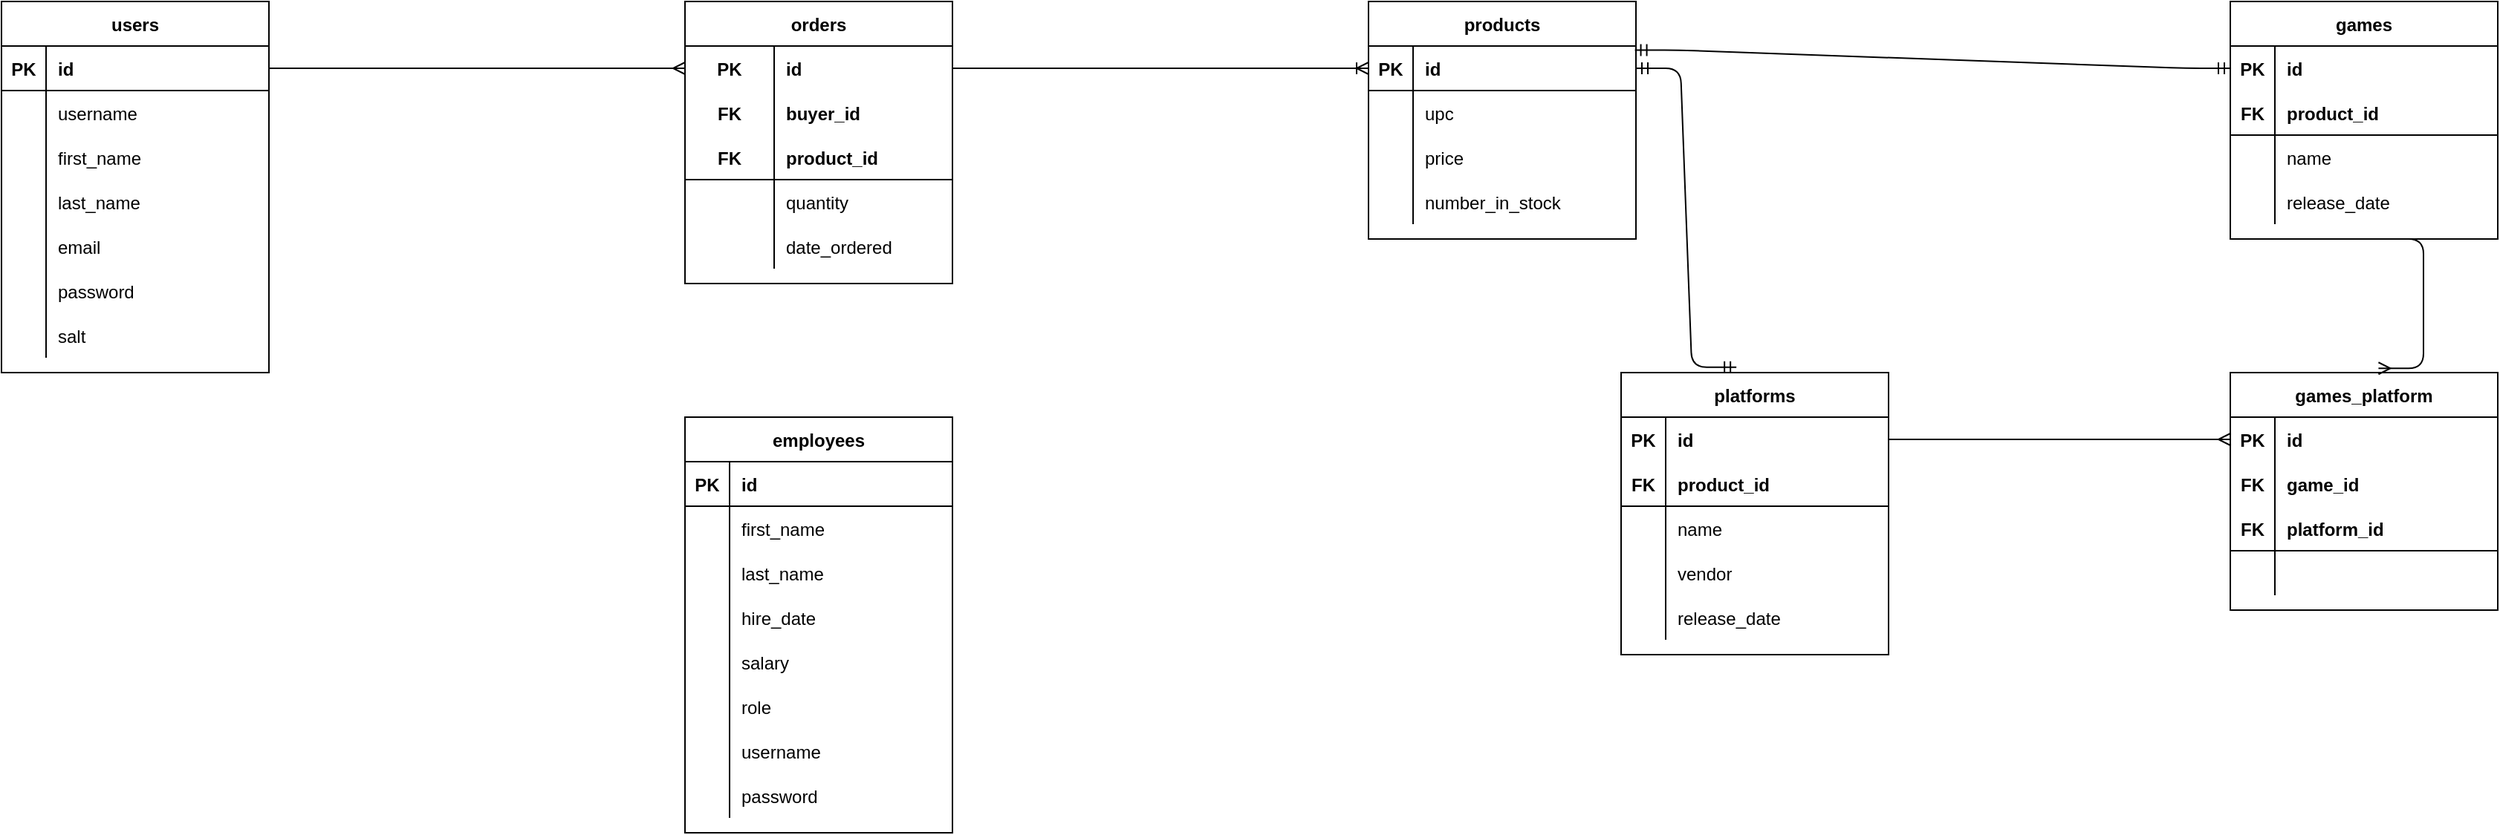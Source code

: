 <mxfile version="14.5.1" type="device"><diagram id="G26E-ykYxwDGsYZYh6n_" name="Page-1"><mxGraphModel dx="1086" dy="806" grid="1" gridSize="10" guides="1" tooltips="1" connect="1" arrows="1" fold="1" page="1" pageScale="1" pageWidth="850" pageHeight="1100" math="0" shadow="0"><root><mxCell id="0"/><mxCell id="1" parent="0"/><mxCell id="mY64443xv1ZQ0x1gWAAR-15" value="users" style="shape=table;startSize=30;container=1;collapsible=1;childLayout=tableLayout;fixedRows=1;rowLines=0;fontStyle=1;align=center;resizeLast=1;" parent="1" vertex="1"><mxGeometry width="180" height="250" as="geometry"/></mxCell><mxCell id="mY64443xv1ZQ0x1gWAAR-16" value="" style="shape=partialRectangle;collapsible=0;dropTarget=0;pointerEvents=0;fillColor=none;top=0;left=0;bottom=1;right=0;points=[[0,0.5],[1,0.5]];portConstraint=eastwest;" parent="mY64443xv1ZQ0x1gWAAR-15" vertex="1"><mxGeometry y="30" width="180" height="30" as="geometry"/></mxCell><mxCell id="mY64443xv1ZQ0x1gWAAR-17" value="PK" style="shape=partialRectangle;connectable=0;fillColor=none;top=0;left=0;bottom=0;right=0;fontStyle=1;overflow=hidden;" parent="mY64443xv1ZQ0x1gWAAR-16" vertex="1"><mxGeometry width="30" height="30" as="geometry"/></mxCell><mxCell id="mY64443xv1ZQ0x1gWAAR-18" value="id" style="shape=partialRectangle;connectable=0;fillColor=none;top=0;left=0;bottom=0;right=0;align=left;spacingLeft=6;fontStyle=1;overflow=hidden;" parent="mY64443xv1ZQ0x1gWAAR-16" vertex="1"><mxGeometry x="30" width="150" height="30" as="geometry"/></mxCell><mxCell id="mY64443xv1ZQ0x1gWAAR-19" value="" style="shape=partialRectangle;collapsible=0;dropTarget=0;pointerEvents=0;fillColor=none;top=0;left=0;bottom=0;right=0;points=[[0,0.5],[1,0.5]];portConstraint=eastwest;" parent="mY64443xv1ZQ0x1gWAAR-15" vertex="1"><mxGeometry y="60" width="180" height="30" as="geometry"/></mxCell><mxCell id="mY64443xv1ZQ0x1gWAAR-20" value="" style="shape=partialRectangle;connectable=0;fillColor=none;top=0;left=0;bottom=0;right=0;editable=1;overflow=hidden;" parent="mY64443xv1ZQ0x1gWAAR-19" vertex="1"><mxGeometry width="30" height="30" as="geometry"/></mxCell><mxCell id="mY64443xv1ZQ0x1gWAAR-21" value="username" style="shape=partialRectangle;connectable=0;fillColor=none;top=0;left=0;bottom=0;right=0;align=left;spacingLeft=6;overflow=hidden;" parent="mY64443xv1ZQ0x1gWAAR-19" vertex="1"><mxGeometry x="30" width="150" height="30" as="geometry"/></mxCell><mxCell id="1kDssaZdY7UqnwJodP0V-13" value="" style="shape=partialRectangle;collapsible=0;dropTarget=0;pointerEvents=0;fillColor=none;top=0;left=0;bottom=0;right=0;points=[[0,0.5],[1,0.5]];portConstraint=eastwest;" parent="mY64443xv1ZQ0x1gWAAR-15" vertex="1"><mxGeometry y="90" width="180" height="30" as="geometry"/></mxCell><mxCell id="1kDssaZdY7UqnwJodP0V-14" value="" style="shape=partialRectangle;connectable=0;fillColor=none;top=0;left=0;bottom=0;right=0;editable=1;overflow=hidden;" parent="1kDssaZdY7UqnwJodP0V-13" vertex="1"><mxGeometry width="30" height="30" as="geometry"/></mxCell><mxCell id="1kDssaZdY7UqnwJodP0V-15" value="first_name" style="shape=partialRectangle;connectable=0;fillColor=none;top=0;left=0;bottom=0;right=0;align=left;spacingLeft=6;overflow=hidden;" parent="1kDssaZdY7UqnwJodP0V-13" vertex="1"><mxGeometry x="30" width="150" height="30" as="geometry"/></mxCell><mxCell id="1kDssaZdY7UqnwJodP0V-16" value="" style="shape=partialRectangle;collapsible=0;dropTarget=0;pointerEvents=0;fillColor=none;top=0;left=0;bottom=0;right=0;points=[[0,0.5],[1,0.5]];portConstraint=eastwest;" parent="mY64443xv1ZQ0x1gWAAR-15" vertex="1"><mxGeometry y="120" width="180" height="30" as="geometry"/></mxCell><mxCell id="1kDssaZdY7UqnwJodP0V-17" value="" style="shape=partialRectangle;connectable=0;fillColor=none;top=0;left=0;bottom=0;right=0;editable=1;overflow=hidden;" parent="1kDssaZdY7UqnwJodP0V-16" vertex="1"><mxGeometry width="30" height="30" as="geometry"/></mxCell><mxCell id="1kDssaZdY7UqnwJodP0V-18" value="last_name" style="shape=partialRectangle;connectable=0;fillColor=none;top=0;left=0;bottom=0;right=0;align=left;spacingLeft=6;overflow=hidden;" parent="1kDssaZdY7UqnwJodP0V-16" vertex="1"><mxGeometry x="30" width="150" height="30" as="geometry"/></mxCell><mxCell id="mY64443xv1ZQ0x1gWAAR-22" value="" style="shape=partialRectangle;collapsible=0;dropTarget=0;pointerEvents=0;fillColor=none;top=0;left=0;bottom=0;right=0;points=[[0,0.5],[1,0.5]];portConstraint=eastwest;" parent="mY64443xv1ZQ0x1gWAAR-15" vertex="1"><mxGeometry y="150" width="180" height="30" as="geometry"/></mxCell><mxCell id="mY64443xv1ZQ0x1gWAAR-23" value="" style="shape=partialRectangle;connectable=0;fillColor=none;top=0;left=0;bottom=0;right=0;editable=1;overflow=hidden;" parent="mY64443xv1ZQ0x1gWAAR-22" vertex="1"><mxGeometry width="30" height="30" as="geometry"/></mxCell><mxCell id="mY64443xv1ZQ0x1gWAAR-24" value="email" style="shape=partialRectangle;connectable=0;fillColor=none;top=0;left=0;bottom=0;right=0;align=left;spacingLeft=6;overflow=hidden;" parent="mY64443xv1ZQ0x1gWAAR-22" vertex="1"><mxGeometry x="30" width="150" height="30" as="geometry"/></mxCell><mxCell id="GZWoHQULBChoiN0Cl1vv-1" value="" style="shape=partialRectangle;collapsible=0;dropTarget=0;pointerEvents=0;fillColor=none;top=0;left=0;bottom=0;right=0;points=[[0,0.5],[1,0.5]];portConstraint=eastwest;" parent="mY64443xv1ZQ0x1gWAAR-15" vertex="1"><mxGeometry y="180" width="180" height="30" as="geometry"/></mxCell><mxCell id="GZWoHQULBChoiN0Cl1vv-2" value="" style="shape=partialRectangle;connectable=0;fillColor=none;top=0;left=0;bottom=0;right=0;editable=1;overflow=hidden;" parent="GZWoHQULBChoiN0Cl1vv-1" vertex="1"><mxGeometry width="30" height="30" as="geometry"/></mxCell><mxCell id="GZWoHQULBChoiN0Cl1vv-3" value="password" style="shape=partialRectangle;connectable=0;fillColor=none;top=0;left=0;bottom=0;right=0;align=left;spacingLeft=6;overflow=hidden;" parent="GZWoHQULBChoiN0Cl1vv-1" vertex="1"><mxGeometry x="30" width="150" height="30" as="geometry"/></mxCell><mxCell id="mY64443xv1ZQ0x1gWAAR-25" value="" style="shape=partialRectangle;collapsible=0;dropTarget=0;pointerEvents=0;fillColor=none;top=0;left=0;bottom=0;right=0;points=[[0,0.5],[1,0.5]];portConstraint=eastwest;" parent="mY64443xv1ZQ0x1gWAAR-15" vertex="1"><mxGeometry y="210" width="180" height="30" as="geometry"/></mxCell><mxCell id="mY64443xv1ZQ0x1gWAAR-26" value="" style="shape=partialRectangle;connectable=0;fillColor=none;top=0;left=0;bottom=0;right=0;editable=1;overflow=hidden;" parent="mY64443xv1ZQ0x1gWAAR-25" vertex="1"><mxGeometry width="30" height="30" as="geometry"/></mxCell><mxCell id="mY64443xv1ZQ0x1gWAAR-27" value="salt" style="shape=partialRectangle;connectable=0;fillColor=none;top=0;left=0;bottom=0;right=0;align=left;spacingLeft=6;overflow=hidden;" parent="mY64443xv1ZQ0x1gWAAR-25" vertex="1"><mxGeometry x="30" width="150" height="30" as="geometry"/></mxCell><mxCell id="1kDssaZdY7UqnwJodP0V-19" value="games" style="shape=table;startSize=30;container=1;collapsible=1;childLayout=tableLayout;fixedRows=1;rowLines=0;fontStyle=1;align=center;resizeLast=1;" parent="1" vertex="1"><mxGeometry x="1500" width="180" height="160" as="geometry"/></mxCell><mxCell id="DZV9VDnNdscV79Uh0sp5-92" value="" style="shape=partialRectangle;collapsible=0;dropTarget=0;pointerEvents=0;fillColor=none;top=0;left=0;bottom=0;right=0;points=[[0,0.5],[1,0.5]];portConstraint=eastwest;strokeColor=#000000;strokeWidth=1;" parent="1kDssaZdY7UqnwJodP0V-19" vertex="1"><mxGeometry y="30" width="180" height="30" as="geometry"/></mxCell><mxCell id="DZV9VDnNdscV79Uh0sp5-93" value="PK" style="shape=partialRectangle;connectable=0;fillColor=none;top=0;left=0;bottom=0;right=0;fontStyle=1;overflow=hidden;" parent="DZV9VDnNdscV79Uh0sp5-92" vertex="1"><mxGeometry width="30" height="30" as="geometry"/></mxCell><mxCell id="DZV9VDnNdscV79Uh0sp5-94" value="id" style="shape=partialRectangle;connectable=0;fillColor=none;top=0;left=0;bottom=0;right=0;align=left;spacingLeft=6;fontStyle=1;overflow=hidden;" parent="DZV9VDnNdscV79Uh0sp5-92" vertex="1"><mxGeometry x="30" width="150" height="30" as="geometry"/></mxCell><mxCell id="1kDssaZdY7UqnwJodP0V-20" value="" style="shape=partialRectangle;collapsible=0;dropTarget=0;pointerEvents=0;fillColor=none;top=0;left=0;bottom=1;right=0;points=[[0,0.5],[1,0.5]];portConstraint=eastwest;" parent="1kDssaZdY7UqnwJodP0V-19" vertex="1"><mxGeometry y="60" width="180" height="30" as="geometry"/></mxCell><mxCell id="1kDssaZdY7UqnwJodP0V-21" value="FK" style="shape=partialRectangle;connectable=0;fillColor=none;top=0;left=0;bottom=0;right=0;fontStyle=1;overflow=hidden;" parent="1kDssaZdY7UqnwJodP0V-20" vertex="1"><mxGeometry width="30" height="30" as="geometry"/></mxCell><mxCell id="1kDssaZdY7UqnwJodP0V-22" value="product_id" style="shape=partialRectangle;connectable=0;fillColor=none;top=0;left=0;bottom=0;right=0;align=left;spacingLeft=6;fontStyle=1;overflow=hidden;" parent="1kDssaZdY7UqnwJodP0V-20" vertex="1"><mxGeometry x="30" width="150" height="30" as="geometry"/></mxCell><mxCell id="1kDssaZdY7UqnwJodP0V-23" value="" style="shape=partialRectangle;collapsible=0;dropTarget=0;pointerEvents=0;fillColor=none;top=0;left=0;bottom=0;right=0;points=[[0,0.5],[1,0.5]];portConstraint=eastwest;" parent="1kDssaZdY7UqnwJodP0V-19" vertex="1"><mxGeometry y="90" width="180" height="30" as="geometry"/></mxCell><mxCell id="1kDssaZdY7UqnwJodP0V-24" value="" style="shape=partialRectangle;connectable=0;fillColor=none;top=0;left=0;bottom=0;right=0;editable=1;overflow=hidden;" parent="1kDssaZdY7UqnwJodP0V-23" vertex="1"><mxGeometry width="30" height="30" as="geometry"/></mxCell><mxCell id="1kDssaZdY7UqnwJodP0V-25" value="name" style="shape=partialRectangle;connectable=0;fillColor=none;top=0;left=0;bottom=0;right=0;align=left;spacingLeft=6;overflow=hidden;" parent="1kDssaZdY7UqnwJodP0V-23" vertex="1"><mxGeometry x="30" width="150" height="30" as="geometry"/></mxCell><mxCell id="1kDssaZdY7UqnwJodP0V-35" value="" style="shape=partialRectangle;collapsible=0;dropTarget=0;pointerEvents=0;fillColor=none;top=0;left=0;bottom=0;right=0;points=[[0,0.5],[1,0.5]];portConstraint=eastwest;" parent="1kDssaZdY7UqnwJodP0V-19" vertex="1"><mxGeometry y="120" width="180" height="30" as="geometry"/></mxCell><mxCell id="1kDssaZdY7UqnwJodP0V-36" value="" style="shape=partialRectangle;connectable=0;fillColor=none;top=0;left=0;bottom=0;right=0;editable=1;overflow=hidden;" parent="1kDssaZdY7UqnwJodP0V-35" vertex="1"><mxGeometry width="30" height="30" as="geometry"/></mxCell><mxCell id="1kDssaZdY7UqnwJodP0V-37" value="release_date" style="shape=partialRectangle;connectable=0;fillColor=none;top=0;left=0;bottom=0;right=0;align=left;spacingLeft=6;overflow=hidden;" parent="1kDssaZdY7UqnwJodP0V-35" vertex="1"><mxGeometry x="30" width="150" height="30" as="geometry"/></mxCell><mxCell id="DZV9VDnNdscV79Uh0sp5-1" value="games_platform" style="shape=table;startSize=30;container=1;collapsible=1;childLayout=tableLayout;fixedRows=1;rowLines=0;fontStyle=1;align=center;resizeLast=1;" parent="1" vertex="1"><mxGeometry x="1500" y="250" width="180" height="160" as="geometry"/></mxCell><mxCell id="DZV9VDnNdscV79Uh0sp5-43" value="" style="shape=partialRectangle;collapsible=0;dropTarget=0;pointerEvents=0;fillColor=none;top=0;left=0;bottom=0;right=0;points=[[0,0.5],[1,0.5]];portConstraint=eastwest;" parent="DZV9VDnNdscV79Uh0sp5-1" vertex="1"><mxGeometry y="30" width="180" height="30" as="geometry"/></mxCell><mxCell id="DZV9VDnNdscV79Uh0sp5-44" value="PK" style="shape=partialRectangle;connectable=0;fillColor=none;top=0;left=0;bottom=0;right=0;fontStyle=1;overflow=hidden;" parent="DZV9VDnNdscV79Uh0sp5-43" vertex="1"><mxGeometry width="30" height="30" as="geometry"/></mxCell><mxCell id="DZV9VDnNdscV79Uh0sp5-45" value="id" style="shape=partialRectangle;connectable=0;fillColor=none;top=0;left=0;bottom=0;right=0;align=left;spacingLeft=6;fontStyle=1;overflow=hidden;" parent="DZV9VDnNdscV79Uh0sp5-43" vertex="1"><mxGeometry x="30" width="150" height="30" as="geometry"/></mxCell><mxCell id="DZV9VDnNdscV79Uh0sp5-46" value="" style="shape=partialRectangle;collapsible=0;dropTarget=0;pointerEvents=0;fillColor=none;top=0;left=0;bottom=0;right=0;points=[[0,0.5],[1,0.5]];portConstraint=eastwest;" parent="DZV9VDnNdscV79Uh0sp5-1" vertex="1"><mxGeometry y="60" width="180" height="30" as="geometry"/></mxCell><mxCell id="DZV9VDnNdscV79Uh0sp5-47" value="FK" style="shape=partialRectangle;connectable=0;fillColor=none;top=0;left=0;bottom=0;right=0;fontStyle=1;overflow=hidden;" parent="DZV9VDnNdscV79Uh0sp5-46" vertex="1"><mxGeometry width="30" height="30" as="geometry"/></mxCell><mxCell id="DZV9VDnNdscV79Uh0sp5-48" value="game_id" style="shape=partialRectangle;connectable=0;fillColor=none;top=0;left=0;bottom=0;right=0;align=left;spacingLeft=6;fontStyle=1;overflow=hidden;" parent="DZV9VDnNdscV79Uh0sp5-46" vertex="1"><mxGeometry x="30" width="150" height="30" as="geometry"/></mxCell><mxCell id="DZV9VDnNdscV79Uh0sp5-2" value="" style="shape=partialRectangle;collapsible=0;dropTarget=0;pointerEvents=0;fillColor=none;top=0;left=0;bottom=1;right=0;points=[[0,0.5],[1,0.5]];portConstraint=eastwest;" parent="DZV9VDnNdscV79Uh0sp5-1" vertex="1"><mxGeometry y="90" width="180" height="30" as="geometry"/></mxCell><mxCell id="DZV9VDnNdscV79Uh0sp5-3" value="FK" style="shape=partialRectangle;connectable=0;fillColor=none;top=0;left=0;bottom=0;right=0;fontStyle=1;overflow=hidden;" parent="DZV9VDnNdscV79Uh0sp5-2" vertex="1"><mxGeometry width="30" height="30" as="geometry"/></mxCell><mxCell id="DZV9VDnNdscV79Uh0sp5-4" value="platform_id" style="shape=partialRectangle;connectable=0;fillColor=none;top=0;left=0;bottom=0;right=0;align=left;spacingLeft=6;fontStyle=1;overflow=hidden;" parent="DZV9VDnNdscV79Uh0sp5-2" vertex="1"><mxGeometry x="30" width="150" height="30" as="geometry"/></mxCell><mxCell id="DZV9VDnNdscV79Uh0sp5-18" value="" style="shape=partialRectangle;collapsible=0;dropTarget=0;pointerEvents=0;fillColor=none;top=0;left=0;bottom=0;right=0;points=[[0,0.5],[1,0.5]];portConstraint=eastwest;" parent="DZV9VDnNdscV79Uh0sp5-1" vertex="1"><mxGeometry y="120" width="180" height="30" as="geometry"/></mxCell><mxCell id="DZV9VDnNdscV79Uh0sp5-19" value="" style="shape=partialRectangle;connectable=0;fillColor=none;top=0;left=0;bottom=0;right=0;fontStyle=1;overflow=hidden;" parent="DZV9VDnNdscV79Uh0sp5-18" vertex="1"><mxGeometry width="30" height="30" as="geometry"/></mxCell><mxCell id="DZV9VDnNdscV79Uh0sp5-20" value="" style="shape=partialRectangle;connectable=0;fillColor=none;top=0;left=0;bottom=0;right=0;align=left;spacingLeft=6;fontStyle=1;overflow=hidden;" parent="DZV9VDnNdscV79Uh0sp5-18" vertex="1"><mxGeometry x="30" width="150" height="30" as="geometry"/></mxCell><mxCell id="DZV9VDnNdscV79Uh0sp5-21" value="platforms" style="shape=table;startSize=30;container=1;collapsible=1;childLayout=tableLayout;fixedRows=1;rowLines=0;fontStyle=1;align=center;resizeLast=1;" parent="1" vertex="1"><mxGeometry x="1090" y="250" width="180" height="190" as="geometry"/></mxCell><mxCell id="DZV9VDnNdscV79Uh0sp5-95" value="" style="shape=partialRectangle;collapsible=0;dropTarget=0;pointerEvents=0;fillColor=none;top=0;left=0;bottom=0;right=0;points=[[0,0.5],[1,0.5]];portConstraint=eastwest;strokeColor=#000000;strokeWidth=1;" parent="DZV9VDnNdscV79Uh0sp5-21" vertex="1"><mxGeometry y="30" width="180" height="30" as="geometry"/></mxCell><mxCell id="DZV9VDnNdscV79Uh0sp5-96" value="PK" style="shape=partialRectangle;connectable=0;fillColor=none;top=0;left=0;bottom=0;right=0;fontStyle=1;overflow=hidden;" parent="DZV9VDnNdscV79Uh0sp5-95" vertex="1"><mxGeometry width="30" height="30" as="geometry"/></mxCell><mxCell id="DZV9VDnNdscV79Uh0sp5-97" value="id" style="shape=partialRectangle;connectable=0;fillColor=none;top=0;left=0;bottom=0;right=0;align=left;spacingLeft=6;fontStyle=1;overflow=hidden;" parent="DZV9VDnNdscV79Uh0sp5-95" vertex="1"><mxGeometry x="30" width="150" height="30" as="geometry"/></mxCell><mxCell id="DZV9VDnNdscV79Uh0sp5-22" value="" style="shape=partialRectangle;collapsible=0;dropTarget=0;pointerEvents=0;fillColor=none;top=0;left=0;bottom=1;right=0;points=[[0,0.5],[1,0.5]];portConstraint=eastwest;" parent="DZV9VDnNdscV79Uh0sp5-21" vertex="1"><mxGeometry y="60" width="180" height="30" as="geometry"/></mxCell><mxCell id="DZV9VDnNdscV79Uh0sp5-23" value="FK" style="shape=partialRectangle;connectable=0;fillColor=none;top=0;left=0;bottom=0;right=0;fontStyle=1;overflow=hidden;" parent="DZV9VDnNdscV79Uh0sp5-22" vertex="1"><mxGeometry width="30" height="30" as="geometry"/></mxCell><mxCell id="DZV9VDnNdscV79Uh0sp5-24" value="product_id" style="shape=partialRectangle;connectable=0;fillColor=none;top=0;left=0;bottom=0;right=0;align=left;spacingLeft=6;fontStyle=1;overflow=hidden;" parent="DZV9VDnNdscV79Uh0sp5-22" vertex="1"><mxGeometry x="30" width="150" height="30" as="geometry"/></mxCell><mxCell id="DZV9VDnNdscV79Uh0sp5-25" value="" style="shape=partialRectangle;collapsible=0;dropTarget=0;pointerEvents=0;fillColor=none;top=0;left=0;bottom=0;right=0;points=[[0,0.5],[1,0.5]];portConstraint=eastwest;" parent="DZV9VDnNdscV79Uh0sp5-21" vertex="1"><mxGeometry y="90" width="180" height="30" as="geometry"/></mxCell><mxCell id="DZV9VDnNdscV79Uh0sp5-26" value="" style="shape=partialRectangle;connectable=0;fillColor=none;top=0;left=0;bottom=0;right=0;editable=1;overflow=hidden;" parent="DZV9VDnNdscV79Uh0sp5-25" vertex="1"><mxGeometry width="30" height="30" as="geometry"/></mxCell><mxCell id="DZV9VDnNdscV79Uh0sp5-27" value="name" style="shape=partialRectangle;connectable=0;fillColor=none;top=0;left=0;bottom=0;right=0;align=left;spacingLeft=6;overflow=hidden;" parent="DZV9VDnNdscV79Uh0sp5-25" vertex="1"><mxGeometry x="30" width="150" height="30" as="geometry"/></mxCell><mxCell id="DZV9VDnNdscV79Uh0sp5-28" value="" style="shape=partialRectangle;collapsible=0;dropTarget=0;pointerEvents=0;fillColor=none;top=0;left=0;bottom=0;right=0;points=[[0,0.5],[1,0.5]];portConstraint=eastwest;" parent="DZV9VDnNdscV79Uh0sp5-21" vertex="1"><mxGeometry y="120" width="180" height="30" as="geometry"/></mxCell><mxCell id="DZV9VDnNdscV79Uh0sp5-29" value="" style="shape=partialRectangle;connectable=0;fillColor=none;top=0;left=0;bottom=0;right=0;editable=1;overflow=hidden;" parent="DZV9VDnNdscV79Uh0sp5-28" vertex="1"><mxGeometry width="30" height="30" as="geometry"/></mxCell><mxCell id="DZV9VDnNdscV79Uh0sp5-30" value="vendor" style="shape=partialRectangle;connectable=0;fillColor=none;top=0;left=0;bottom=0;right=0;align=left;spacingLeft=6;overflow=hidden;" parent="DZV9VDnNdscV79Uh0sp5-28" vertex="1"><mxGeometry x="30" width="150" height="30" as="geometry"/></mxCell><mxCell id="DZV9VDnNdscV79Uh0sp5-31" value="" style="shape=partialRectangle;collapsible=0;dropTarget=0;pointerEvents=0;fillColor=none;top=0;left=0;bottom=0;right=0;points=[[0,0.5],[1,0.5]];portConstraint=eastwest;" parent="DZV9VDnNdscV79Uh0sp5-21" vertex="1"><mxGeometry y="150" width="180" height="30" as="geometry"/></mxCell><mxCell id="DZV9VDnNdscV79Uh0sp5-32" value="" style="shape=partialRectangle;connectable=0;fillColor=none;top=0;left=0;bottom=0;right=0;editable=1;overflow=hidden;" parent="DZV9VDnNdscV79Uh0sp5-31" vertex="1"><mxGeometry width="30" height="30" as="geometry"/></mxCell><mxCell id="DZV9VDnNdscV79Uh0sp5-33" value="release_date" style="shape=partialRectangle;connectable=0;fillColor=none;top=0;left=0;bottom=0;right=0;align=left;spacingLeft=6;overflow=hidden;" parent="DZV9VDnNdscV79Uh0sp5-31" vertex="1"><mxGeometry x="30" width="150" height="30" as="geometry"/></mxCell><mxCell id="DZV9VDnNdscV79Uh0sp5-58" value="orders" style="shape=table;startSize=30;container=1;collapsible=1;childLayout=tableLayout;fixedRows=1;rowLines=0;fontStyle=1;align=center;resizeLast=1;" parent="1" vertex="1"><mxGeometry x="460" width="180" height="190" as="geometry"/></mxCell><mxCell id="DZV9VDnNdscV79Uh0sp5-59" value="" style="shape=partialRectangle;collapsible=0;dropTarget=0;pointerEvents=0;fillColor=none;top=0;left=0;bottom=0;right=0;points=[[0,0.5],[1,0.5]];portConstraint=eastwest;" parent="DZV9VDnNdscV79Uh0sp5-58" vertex="1"><mxGeometry y="30" width="180" height="30" as="geometry"/></mxCell><mxCell id="DZV9VDnNdscV79Uh0sp5-60" value="PK" style="shape=partialRectangle;connectable=0;fillColor=none;top=0;left=0;bottom=0;right=0;fontStyle=1;overflow=hidden;" parent="DZV9VDnNdscV79Uh0sp5-59" vertex="1"><mxGeometry width="60" height="30" as="geometry"/></mxCell><mxCell id="DZV9VDnNdscV79Uh0sp5-61" value="id" style="shape=partialRectangle;connectable=0;fillColor=none;top=0;left=0;bottom=0;right=0;align=left;spacingLeft=6;fontStyle=1;overflow=hidden;" parent="DZV9VDnNdscV79Uh0sp5-59" vertex="1"><mxGeometry x="60" width="120" height="30" as="geometry"/></mxCell><mxCell id="DZV9VDnNdscV79Uh0sp5-75" value="" style="shape=partialRectangle;collapsible=0;dropTarget=0;pointerEvents=0;fillColor=none;top=0;left=0;bottom=0;right=0;points=[[0,0.5],[1,0.5]];portConstraint=eastwest;strokeColor=#000000;strokeWidth=1;" parent="DZV9VDnNdscV79Uh0sp5-58" vertex="1"><mxGeometry y="60" width="180" height="30" as="geometry"/></mxCell><mxCell id="DZV9VDnNdscV79Uh0sp5-76" value="FK" style="shape=partialRectangle;connectable=0;fillColor=none;top=0;left=0;bottom=0;right=0;fontStyle=1;overflow=hidden;" parent="DZV9VDnNdscV79Uh0sp5-75" vertex="1"><mxGeometry width="60" height="30" as="geometry"/></mxCell><mxCell id="DZV9VDnNdscV79Uh0sp5-77" value="buyer_id" style="shape=partialRectangle;connectable=0;fillColor=none;top=0;left=0;bottom=0;right=0;align=left;spacingLeft=6;fontStyle=1;overflow=hidden;" parent="DZV9VDnNdscV79Uh0sp5-75" vertex="1"><mxGeometry x="60" width="120" height="30" as="geometry"/></mxCell><mxCell id="DZV9VDnNdscV79Uh0sp5-62" value="" style="shape=partialRectangle;collapsible=0;dropTarget=0;pointerEvents=0;fillColor=none;top=0;left=0;bottom=1;right=0;points=[[0,0.5],[1,0.5]];portConstraint=eastwest;" parent="DZV9VDnNdscV79Uh0sp5-58" vertex="1"><mxGeometry y="90" width="180" height="30" as="geometry"/></mxCell><mxCell id="DZV9VDnNdscV79Uh0sp5-63" value="FK" style="shape=partialRectangle;connectable=0;fillColor=none;top=0;left=0;bottom=0;right=0;fontStyle=1;overflow=hidden;" parent="DZV9VDnNdscV79Uh0sp5-62" vertex="1"><mxGeometry width="60" height="30" as="geometry"/></mxCell><mxCell id="DZV9VDnNdscV79Uh0sp5-64" value="product_id" style="shape=partialRectangle;connectable=0;fillColor=none;top=0;left=0;bottom=0;right=0;align=left;spacingLeft=6;fontStyle=1;overflow=hidden;" parent="DZV9VDnNdscV79Uh0sp5-62" vertex="1"><mxGeometry x="60" width="120" height="30" as="geometry"/></mxCell><mxCell id="DZV9VDnNdscV79Uh0sp5-65" value="" style="shape=partialRectangle;collapsible=0;dropTarget=0;pointerEvents=0;fillColor=none;top=0;left=0;bottom=0;right=0;points=[[0,0.5],[1,0.5]];portConstraint=eastwest;" parent="DZV9VDnNdscV79Uh0sp5-58" vertex="1"><mxGeometry y="120" width="180" height="30" as="geometry"/></mxCell><mxCell id="DZV9VDnNdscV79Uh0sp5-66" value="" style="shape=partialRectangle;connectable=0;fillColor=none;top=0;left=0;bottom=0;right=0;editable=1;overflow=hidden;" parent="DZV9VDnNdscV79Uh0sp5-65" vertex="1"><mxGeometry width="60" height="30" as="geometry"/></mxCell><mxCell id="DZV9VDnNdscV79Uh0sp5-67" value="quantity" style="shape=partialRectangle;connectable=0;fillColor=none;top=0;left=0;bottom=0;right=0;align=left;spacingLeft=6;overflow=hidden;" parent="DZV9VDnNdscV79Uh0sp5-65" vertex="1"><mxGeometry x="60" width="120" height="30" as="geometry"/></mxCell><mxCell id="DZV9VDnNdscV79Uh0sp5-68" value="" style="shape=partialRectangle;collapsible=0;dropTarget=0;pointerEvents=0;fillColor=none;top=0;left=0;bottom=0;right=0;points=[[0,0.5],[1,0.5]];portConstraint=eastwest;" parent="DZV9VDnNdscV79Uh0sp5-58" vertex="1"><mxGeometry y="150" width="180" height="30" as="geometry"/></mxCell><mxCell id="DZV9VDnNdscV79Uh0sp5-69" value="" style="shape=partialRectangle;connectable=0;fillColor=none;top=0;left=0;bottom=0;right=0;editable=1;overflow=hidden;" parent="DZV9VDnNdscV79Uh0sp5-68" vertex="1"><mxGeometry width="60" height="30" as="geometry"/></mxCell><mxCell id="DZV9VDnNdscV79Uh0sp5-70" value="date_ordered" style="shape=partialRectangle;connectable=0;fillColor=none;top=0;left=0;bottom=0;right=0;align=left;spacingLeft=6;overflow=hidden;" parent="DZV9VDnNdscV79Uh0sp5-68" vertex="1"><mxGeometry x="60" width="120" height="30" as="geometry"/></mxCell><mxCell id="DZV9VDnNdscV79Uh0sp5-78" value="products" style="shape=table;startSize=30;container=1;collapsible=1;childLayout=tableLayout;fixedRows=1;rowLines=0;fontStyle=1;align=center;resizeLast=1;strokeColor=#000000;strokeWidth=1;" parent="1" vertex="1"><mxGeometry x="920" width="180" height="160" as="geometry"/></mxCell><mxCell id="DZV9VDnNdscV79Uh0sp5-79" value="" style="shape=partialRectangle;collapsible=0;dropTarget=0;pointerEvents=0;fillColor=none;top=0;left=0;bottom=1;right=0;points=[[0,0.5],[1,0.5]];portConstraint=eastwest;" parent="DZV9VDnNdscV79Uh0sp5-78" vertex="1"><mxGeometry y="30" width="180" height="30" as="geometry"/></mxCell><mxCell id="DZV9VDnNdscV79Uh0sp5-80" value="PK" style="shape=partialRectangle;connectable=0;fillColor=none;top=0;left=0;bottom=0;right=0;fontStyle=1;overflow=hidden;" parent="DZV9VDnNdscV79Uh0sp5-79" vertex="1"><mxGeometry width="30" height="30" as="geometry"/></mxCell><mxCell id="DZV9VDnNdscV79Uh0sp5-81" value="id" style="shape=partialRectangle;connectable=0;fillColor=none;top=0;left=0;bottom=0;right=0;align=left;spacingLeft=6;fontStyle=1;overflow=hidden;" parent="DZV9VDnNdscV79Uh0sp5-79" vertex="1"><mxGeometry x="30" width="150" height="30" as="geometry"/></mxCell><mxCell id="DZV9VDnNdscV79Uh0sp5-82" value="" style="shape=partialRectangle;collapsible=0;dropTarget=0;pointerEvents=0;fillColor=none;top=0;left=0;bottom=0;right=0;points=[[0,0.5],[1,0.5]];portConstraint=eastwest;" parent="DZV9VDnNdscV79Uh0sp5-78" vertex="1"><mxGeometry y="60" width="180" height="30" as="geometry"/></mxCell><mxCell id="DZV9VDnNdscV79Uh0sp5-83" value="" style="shape=partialRectangle;connectable=0;fillColor=none;top=0;left=0;bottom=0;right=0;editable=1;overflow=hidden;" parent="DZV9VDnNdscV79Uh0sp5-82" vertex="1"><mxGeometry width="30" height="30" as="geometry"/></mxCell><mxCell id="DZV9VDnNdscV79Uh0sp5-84" value="upc" style="shape=partialRectangle;connectable=0;fillColor=none;top=0;left=0;bottom=0;right=0;align=left;spacingLeft=6;overflow=hidden;" parent="DZV9VDnNdscV79Uh0sp5-82" vertex="1"><mxGeometry x="30" width="150" height="30" as="geometry"/></mxCell><mxCell id="DZV9VDnNdscV79Uh0sp5-85" value="" style="shape=partialRectangle;collapsible=0;dropTarget=0;pointerEvents=0;fillColor=none;top=0;left=0;bottom=0;right=0;points=[[0,0.5],[1,0.5]];portConstraint=eastwest;" parent="DZV9VDnNdscV79Uh0sp5-78" vertex="1"><mxGeometry y="90" width="180" height="30" as="geometry"/></mxCell><mxCell id="DZV9VDnNdscV79Uh0sp5-86" value="" style="shape=partialRectangle;connectable=0;fillColor=none;top=0;left=0;bottom=0;right=0;editable=1;overflow=hidden;" parent="DZV9VDnNdscV79Uh0sp5-85" vertex="1"><mxGeometry width="30" height="30" as="geometry"/></mxCell><mxCell id="DZV9VDnNdscV79Uh0sp5-87" value="price" style="shape=partialRectangle;connectable=0;fillColor=none;top=0;left=0;bottom=0;right=0;align=left;spacingLeft=6;overflow=hidden;" parent="DZV9VDnNdscV79Uh0sp5-85" vertex="1"><mxGeometry x="30" width="150" height="30" as="geometry"/></mxCell><mxCell id="DZV9VDnNdscV79Uh0sp5-88" value="" style="shape=partialRectangle;collapsible=0;dropTarget=0;pointerEvents=0;fillColor=none;top=0;left=0;bottom=0;right=0;points=[[0,0.5],[1,0.5]];portConstraint=eastwest;" parent="DZV9VDnNdscV79Uh0sp5-78" vertex="1"><mxGeometry y="120" width="180" height="30" as="geometry"/></mxCell><mxCell id="DZV9VDnNdscV79Uh0sp5-89" value="" style="shape=partialRectangle;connectable=0;fillColor=none;top=0;left=0;bottom=0;right=0;editable=1;overflow=hidden;" parent="DZV9VDnNdscV79Uh0sp5-88" vertex="1"><mxGeometry width="30" height="30" as="geometry"/></mxCell><mxCell id="DZV9VDnNdscV79Uh0sp5-90" value="number_in_stock" style="shape=partialRectangle;connectable=0;fillColor=none;top=0;left=0;bottom=0;right=0;align=left;spacingLeft=6;overflow=hidden;" parent="DZV9VDnNdscV79Uh0sp5-88" vertex="1"><mxGeometry x="30" width="150" height="30" as="geometry"/></mxCell><mxCell id="DZV9VDnNdscV79Uh0sp5-104" value="employees" style="shape=table;startSize=30;container=1;collapsible=1;childLayout=tableLayout;fixedRows=1;rowLines=0;fontStyle=1;align=center;resizeLast=1;strokeColor=#000000;strokeWidth=1;" parent="1" vertex="1"><mxGeometry x="460" y="280" width="180" height="280" as="geometry"/></mxCell><mxCell id="DZV9VDnNdscV79Uh0sp5-105" value="" style="shape=partialRectangle;collapsible=0;dropTarget=0;pointerEvents=0;fillColor=none;top=0;left=0;bottom=1;right=0;points=[[0,0.5],[1,0.5]];portConstraint=eastwest;" parent="DZV9VDnNdscV79Uh0sp5-104" vertex="1"><mxGeometry y="30" width="180" height="30" as="geometry"/></mxCell><mxCell id="DZV9VDnNdscV79Uh0sp5-106" value="PK" style="shape=partialRectangle;connectable=0;fillColor=none;top=0;left=0;bottom=0;right=0;fontStyle=1;overflow=hidden;" parent="DZV9VDnNdscV79Uh0sp5-105" vertex="1"><mxGeometry width="30" height="30" as="geometry"/></mxCell><mxCell id="DZV9VDnNdscV79Uh0sp5-107" value="id" style="shape=partialRectangle;connectable=0;fillColor=none;top=0;left=0;bottom=0;right=0;align=left;spacingLeft=6;fontStyle=1;overflow=hidden;" parent="DZV9VDnNdscV79Uh0sp5-105" vertex="1"><mxGeometry x="30" width="150" height="30" as="geometry"/></mxCell><mxCell id="DZV9VDnNdscV79Uh0sp5-108" value="" style="shape=partialRectangle;collapsible=0;dropTarget=0;pointerEvents=0;fillColor=none;top=0;left=0;bottom=0;right=0;points=[[0,0.5],[1,0.5]];portConstraint=eastwest;" parent="DZV9VDnNdscV79Uh0sp5-104" vertex="1"><mxGeometry y="60" width="180" height="30" as="geometry"/></mxCell><mxCell id="DZV9VDnNdscV79Uh0sp5-109" value="" style="shape=partialRectangle;connectable=0;fillColor=none;top=0;left=0;bottom=0;right=0;editable=1;overflow=hidden;" parent="DZV9VDnNdscV79Uh0sp5-108" vertex="1"><mxGeometry width="30" height="30" as="geometry"/></mxCell><mxCell id="DZV9VDnNdscV79Uh0sp5-110" value="first_name" style="shape=partialRectangle;connectable=0;fillColor=none;top=0;left=0;bottom=0;right=0;align=left;spacingLeft=6;overflow=hidden;" parent="DZV9VDnNdscV79Uh0sp5-108" vertex="1"><mxGeometry x="30" width="150" height="30" as="geometry"/></mxCell><mxCell id="DZV9VDnNdscV79Uh0sp5-111" value="" style="shape=partialRectangle;collapsible=0;dropTarget=0;pointerEvents=0;fillColor=none;top=0;left=0;bottom=0;right=0;points=[[0,0.5],[1,0.5]];portConstraint=eastwest;" parent="DZV9VDnNdscV79Uh0sp5-104" vertex="1"><mxGeometry y="90" width="180" height="30" as="geometry"/></mxCell><mxCell id="DZV9VDnNdscV79Uh0sp5-112" value="" style="shape=partialRectangle;connectable=0;fillColor=none;top=0;left=0;bottom=0;right=0;editable=1;overflow=hidden;" parent="DZV9VDnNdscV79Uh0sp5-111" vertex="1"><mxGeometry width="30" height="30" as="geometry"/></mxCell><mxCell id="DZV9VDnNdscV79Uh0sp5-113" value="last_name" style="shape=partialRectangle;connectable=0;fillColor=none;top=0;left=0;bottom=0;right=0;align=left;spacingLeft=6;overflow=hidden;" parent="DZV9VDnNdscV79Uh0sp5-111" vertex="1"><mxGeometry x="30" width="150" height="30" as="geometry"/></mxCell><mxCell id="DZV9VDnNdscV79Uh0sp5-118" value="" style="shape=partialRectangle;collapsible=0;dropTarget=0;pointerEvents=0;fillColor=none;top=0;left=0;bottom=0;right=0;points=[[0,0.5],[1,0.5]];portConstraint=eastwest;" parent="DZV9VDnNdscV79Uh0sp5-104" vertex="1"><mxGeometry y="120" width="180" height="30" as="geometry"/></mxCell><mxCell id="DZV9VDnNdscV79Uh0sp5-119" value="" style="shape=partialRectangle;connectable=0;fillColor=none;top=0;left=0;bottom=0;right=0;editable=1;overflow=hidden;" parent="DZV9VDnNdscV79Uh0sp5-118" vertex="1"><mxGeometry width="30" height="30" as="geometry"/></mxCell><mxCell id="DZV9VDnNdscV79Uh0sp5-120" value="hire_date" style="shape=partialRectangle;connectable=0;fillColor=none;top=0;left=0;bottom=0;right=0;align=left;spacingLeft=6;overflow=hidden;" parent="DZV9VDnNdscV79Uh0sp5-118" vertex="1"><mxGeometry x="30" width="150" height="30" as="geometry"/></mxCell><mxCell id="DZV9VDnNdscV79Uh0sp5-122" value="" style="shape=partialRectangle;collapsible=0;dropTarget=0;pointerEvents=0;fillColor=none;top=0;left=0;bottom=0;right=0;points=[[0,0.5],[1,0.5]];portConstraint=eastwest;" parent="DZV9VDnNdscV79Uh0sp5-104" vertex="1"><mxGeometry y="150" width="180" height="30" as="geometry"/></mxCell><mxCell id="DZV9VDnNdscV79Uh0sp5-123" value="" style="shape=partialRectangle;connectable=0;fillColor=none;top=0;left=0;bottom=0;right=0;editable=1;overflow=hidden;" parent="DZV9VDnNdscV79Uh0sp5-122" vertex="1"><mxGeometry width="30" height="30" as="geometry"/></mxCell><mxCell id="DZV9VDnNdscV79Uh0sp5-124" value="salary" style="shape=partialRectangle;connectable=0;fillColor=none;top=0;left=0;bottom=0;right=0;align=left;spacingLeft=6;overflow=hidden;" parent="DZV9VDnNdscV79Uh0sp5-122" vertex="1"><mxGeometry x="30" width="150" height="30" as="geometry"/></mxCell><mxCell id="DZV9VDnNdscV79Uh0sp5-125" value="" style="shape=partialRectangle;collapsible=0;dropTarget=0;pointerEvents=0;fillColor=none;top=0;left=0;bottom=0;right=0;points=[[0,0.5],[1,0.5]];portConstraint=eastwest;" parent="DZV9VDnNdscV79Uh0sp5-104" vertex="1"><mxGeometry y="180" width="180" height="30" as="geometry"/></mxCell><mxCell id="DZV9VDnNdscV79Uh0sp5-126" value="" style="shape=partialRectangle;connectable=0;fillColor=none;top=0;left=0;bottom=0;right=0;editable=1;overflow=hidden;" parent="DZV9VDnNdscV79Uh0sp5-125" vertex="1"><mxGeometry width="30" height="30" as="geometry"/></mxCell><mxCell id="DZV9VDnNdscV79Uh0sp5-127" value="role" style="shape=partialRectangle;connectable=0;fillColor=none;top=0;left=0;bottom=0;right=0;align=left;spacingLeft=6;overflow=hidden;" parent="DZV9VDnNdscV79Uh0sp5-125" vertex="1"><mxGeometry x="30" width="150" height="30" as="geometry"/></mxCell><mxCell id="DZV9VDnNdscV79Uh0sp5-130" value="" style="shape=partialRectangle;collapsible=0;dropTarget=0;pointerEvents=0;fillColor=none;top=0;left=0;bottom=0;right=0;points=[[0,0.5],[1,0.5]];portConstraint=eastwest;" parent="DZV9VDnNdscV79Uh0sp5-104" vertex="1"><mxGeometry y="210" width="180" height="30" as="geometry"/></mxCell><mxCell id="DZV9VDnNdscV79Uh0sp5-131" value="" style="shape=partialRectangle;connectable=0;fillColor=none;top=0;left=0;bottom=0;right=0;editable=1;overflow=hidden;" parent="DZV9VDnNdscV79Uh0sp5-130" vertex="1"><mxGeometry width="30" height="30" as="geometry"/></mxCell><mxCell id="DZV9VDnNdscV79Uh0sp5-132" value="username" style="shape=partialRectangle;connectable=0;fillColor=none;top=0;left=0;bottom=0;right=0;align=left;spacingLeft=6;overflow=hidden;" parent="DZV9VDnNdscV79Uh0sp5-130" vertex="1"><mxGeometry x="30" width="150" height="30" as="geometry"/></mxCell><mxCell id="DZV9VDnNdscV79Uh0sp5-114" value="" style="shape=partialRectangle;collapsible=0;dropTarget=0;pointerEvents=0;fillColor=none;top=0;left=0;bottom=0;right=0;points=[[0,0.5],[1,0.5]];portConstraint=eastwest;" parent="DZV9VDnNdscV79Uh0sp5-104" vertex="1"><mxGeometry y="240" width="180" height="30" as="geometry"/></mxCell><mxCell id="DZV9VDnNdscV79Uh0sp5-115" value="" style="shape=partialRectangle;connectable=0;fillColor=none;top=0;left=0;bottom=0;right=0;editable=1;overflow=hidden;" parent="DZV9VDnNdscV79Uh0sp5-114" vertex="1"><mxGeometry width="30" height="30" as="geometry"/></mxCell><mxCell id="DZV9VDnNdscV79Uh0sp5-116" value="password" style="shape=partialRectangle;connectable=0;fillColor=none;top=0;left=0;bottom=0;right=0;align=left;spacingLeft=6;overflow=hidden;" parent="DZV9VDnNdscV79Uh0sp5-114" vertex="1"><mxGeometry x="30" width="150" height="30" as="geometry"/></mxCell><mxCell id="DZV9VDnNdscV79Uh0sp5-134" value="" style="edgeStyle=entityRelationEdgeStyle;fontSize=12;html=1;endArrow=ERmany;" parent="1" source="mY64443xv1ZQ0x1gWAAR-16" target="DZV9VDnNdscV79Uh0sp5-59" edge="1"><mxGeometry width="100" height="100" relative="1" as="geometry"><mxPoint x="270" y="160" as="sourcePoint"/><mxPoint x="370" y="60" as="targetPoint"/></mxGeometry></mxCell><mxCell id="DZV9VDnNdscV79Uh0sp5-135" value="" style="edgeStyle=entityRelationEdgeStyle;fontSize=12;html=1;endArrow=ERoneToMany;exitX=1;exitY=0.5;exitDx=0;exitDy=0;entryX=0;entryY=0.5;entryDx=0;entryDy=0;" parent="1" source="DZV9VDnNdscV79Uh0sp5-59" target="DZV9VDnNdscV79Uh0sp5-79" edge="1"><mxGeometry width="100" height="100" relative="1" as="geometry"><mxPoint x="730" y="100" as="sourcePoint"/><mxPoint x="880" y="50" as="targetPoint"/></mxGeometry></mxCell><mxCell id="DZV9VDnNdscV79Uh0sp5-137" value="" style="edgeStyle=entityRelationEdgeStyle;fontSize=12;html=1;endArrow=ERmandOne;startArrow=ERmandOne;exitX=1;exitY=0.5;exitDx=0;exitDy=0;entryX=0.431;entryY=-0.019;entryDx=0;entryDy=0;entryPerimeter=0;" parent="1" source="DZV9VDnNdscV79Uh0sp5-79" target="DZV9VDnNdscV79Uh0sp5-21" edge="1"><mxGeometry width="100" height="100" relative="1" as="geometry"><mxPoint x="1190" y="220" as="sourcePoint"/><mxPoint x="1290" y="120" as="targetPoint"/></mxGeometry></mxCell><mxCell id="DZV9VDnNdscV79Uh0sp5-138" value="" style="edgeStyle=entityRelationEdgeStyle;fontSize=12;html=1;endArrow=ERmandOne;startArrow=ERmandOne;entryX=0;entryY=0.5;entryDx=0;entryDy=0;exitX=0.996;exitY=0.093;exitDx=0;exitDy=0;exitPerimeter=0;" parent="1" source="DZV9VDnNdscV79Uh0sp5-79" target="DZV9VDnNdscV79Uh0sp5-92" edge="1"><mxGeometry width="100" height="100" relative="1" as="geometry"><mxPoint x="1104" y="21" as="sourcePoint"/><mxPoint x="1440" y="50" as="targetPoint"/></mxGeometry></mxCell><mxCell id="DZV9VDnNdscV79Uh0sp5-141" value="" style="edgeStyle=entityRelationEdgeStyle;fontSize=12;html=1;endArrow=ERmany;exitX=1;exitY=0.5;exitDx=0;exitDy=0;" parent="1" source="DZV9VDnNdscV79Uh0sp5-95" target="DZV9VDnNdscV79Uh0sp5-43" edge="1"><mxGeometry width="100" height="100" relative="1" as="geometry"><mxPoint x="1330" y="380" as="sourcePoint"/><mxPoint x="1430" y="280" as="targetPoint"/></mxGeometry></mxCell><mxCell id="DZV9VDnNdscV79Uh0sp5-143" value="" style="edgeStyle=entityRelationEdgeStyle;fontSize=12;html=1;endArrow=ERmany;entryX=0.554;entryY=-0.018;entryDx=0;entryDy=0;entryPerimeter=0;" parent="1" target="DZV9VDnNdscV79Uh0sp5-1" edge="1"><mxGeometry width="100" height="100" relative="1" as="geometry"><mxPoint x="1600" y="160" as="sourcePoint"/><mxPoint x="1600" y="247" as="targetPoint"/></mxGeometry></mxCell></root></mxGraphModel></diagram></mxfile>